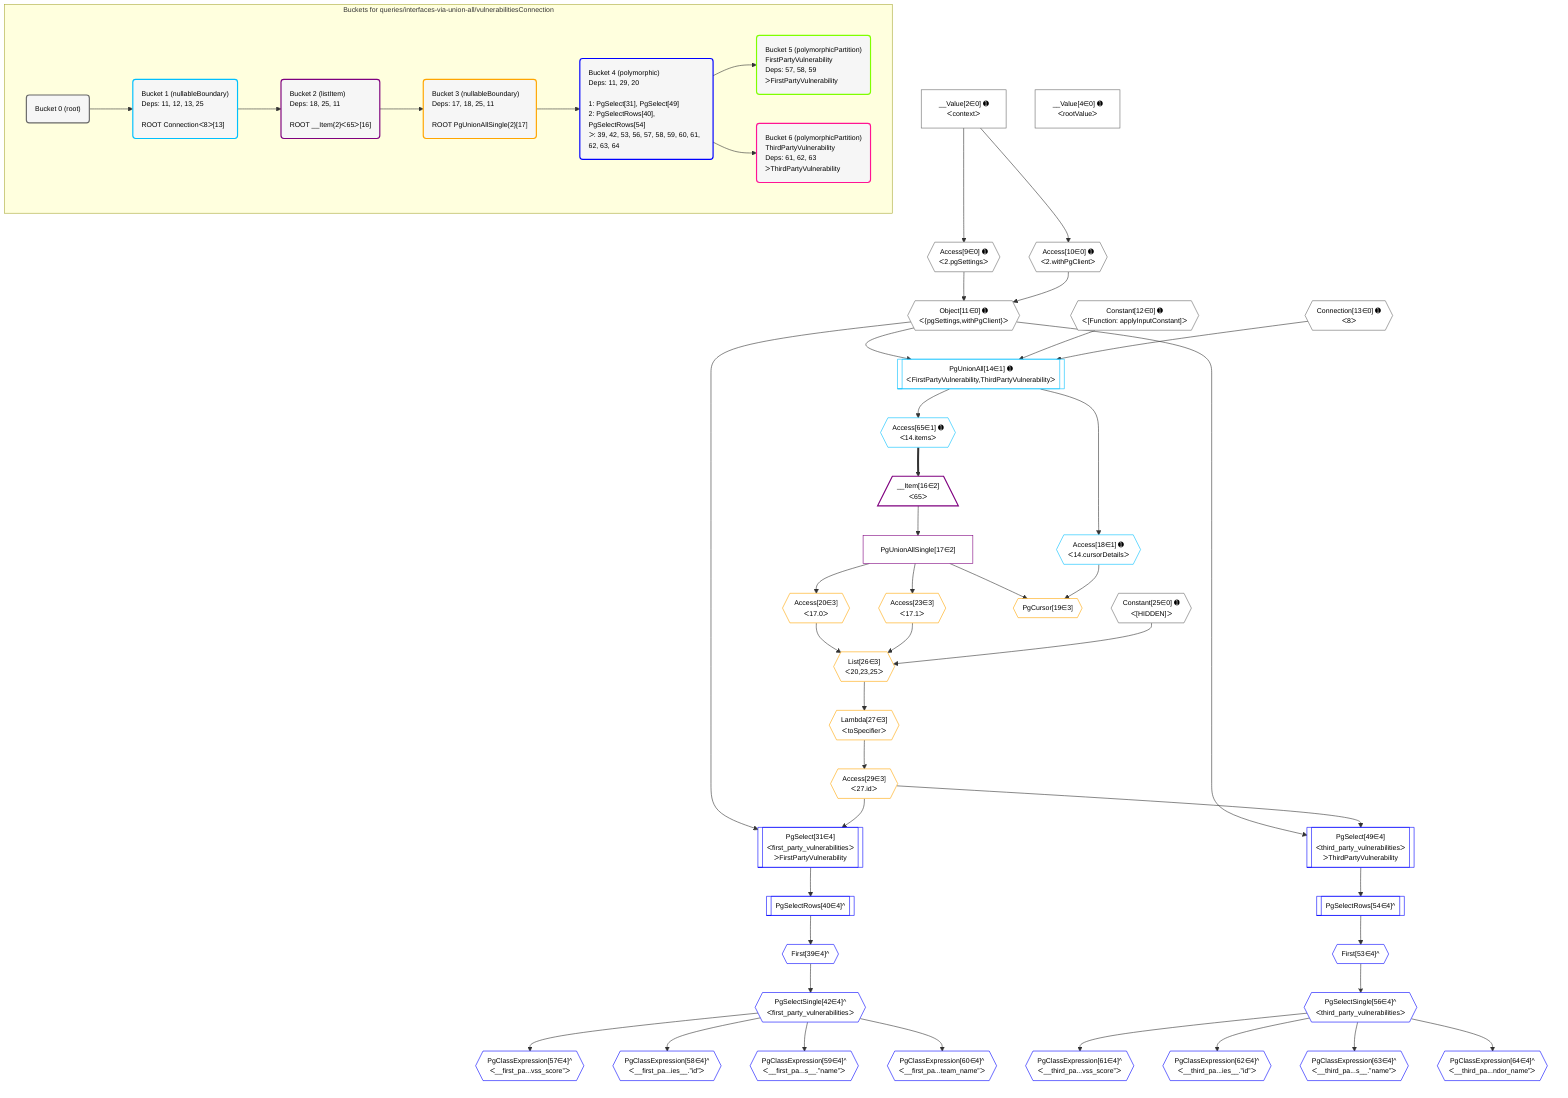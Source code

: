 %%{init: {'themeVariables': { 'fontSize': '12px'}}}%%
graph TD
    classDef path fill:#eee,stroke:#000,color:#000
    classDef plan fill:#fff,stroke-width:1px,color:#000
    classDef itemplan fill:#fff,stroke-width:2px,color:#000
    classDef unbatchedplan fill:#dff,stroke-width:1px,color:#000
    classDef sideeffectplan fill:#fcc,stroke-width:2px,color:#000
    classDef bucket fill:#f6f6f6,color:#000,stroke-width:2px,text-align:left

    subgraph "Buckets for queries/interfaces-via-union-all/vulnerabilitiesConnection"
    Bucket0("Bucket 0 (root)"):::bucket
    Bucket1("Bucket 1 (nullableBoundary)<br />Deps: 11, 12, 13, 25<br /><br />ROOT Connectionᐸ8ᐳ[13]"):::bucket
    Bucket2("Bucket 2 (listItem)<br />Deps: 18, 25, 11<br /><br />ROOT __Item{2}ᐸ65ᐳ[16]"):::bucket
    Bucket3("Bucket 3 (nullableBoundary)<br />Deps: 17, 18, 25, 11<br /><br />ROOT PgUnionAllSingle{2}[17]"):::bucket
    Bucket4("Bucket 4 (polymorphic)<br />Deps: 11, 29, 20<br /><br />1: PgSelect[31], PgSelect[49]<br />2: PgSelectRows[40], PgSelectRows[54]<br />ᐳ: 39, 42, 53, 56, 57, 58, 59, 60, 61, 62, 63, 64"):::bucket
    Bucket5("Bucket 5 (polymorphicPartition)<br />FirstPartyVulnerability<br />Deps: 57, 58, 59<br />ᐳFirstPartyVulnerability"):::bucket
    Bucket6("Bucket 6 (polymorphicPartition)<br />ThirdPartyVulnerability<br />Deps: 61, 62, 63<br />ᐳThirdPartyVulnerability"):::bucket
    end
    Bucket0 --> Bucket1
    Bucket1 --> Bucket2
    Bucket2 --> Bucket3
    Bucket3 --> Bucket4
    Bucket4 --> Bucket5 & Bucket6

    %% plan dependencies
    Object11{{"Object[11∈0] ➊<br />ᐸ{pgSettings,withPgClient}ᐳ"}}:::plan
    Access9{{"Access[9∈0] ➊<br />ᐸ2.pgSettingsᐳ"}}:::plan
    Access10{{"Access[10∈0] ➊<br />ᐸ2.withPgClientᐳ"}}:::plan
    Access9 & Access10 --> Object11
    __Value2["__Value[2∈0] ➊<br />ᐸcontextᐳ"]:::plan
    __Value2 --> Access9
    __Value2 --> Access10
    __Value4["__Value[4∈0] ➊<br />ᐸrootValueᐳ"]:::plan
    Constant12{{"Constant[12∈0] ➊<br />ᐸ[Function: applyInputConstant]ᐳ"}}:::plan
    Connection13{{"Connection[13∈0] ➊<br />ᐸ8ᐳ"}}:::plan
    Constant25{{"Constant[25∈0] ➊<br />ᐸ[HIDDEN]ᐳ"}}:::plan
    PgUnionAll14[["PgUnionAll[14∈1] ➊<br />ᐸFirstPartyVulnerability,ThirdPartyVulnerabilityᐳ"]]:::plan
    Object11 & Constant12 & Connection13 --> PgUnionAll14
    Access18{{"Access[18∈1] ➊<br />ᐸ14.cursorDetailsᐳ"}}:::plan
    PgUnionAll14 --> Access18
    Access65{{"Access[65∈1] ➊<br />ᐸ14.itemsᐳ"}}:::plan
    PgUnionAll14 --> Access65
    __Item16[/"__Item[16∈2]<br />ᐸ65ᐳ"\]:::itemplan
    Access65 ==> __Item16
    PgUnionAllSingle17["PgUnionAllSingle[17∈2]"]:::plan
    __Item16 --> PgUnionAllSingle17
    List26{{"List[26∈3]<br />ᐸ20,23,25ᐳ"}}:::plan
    Access20{{"Access[20∈3]<br />ᐸ17.0ᐳ"}}:::plan
    Access23{{"Access[23∈3]<br />ᐸ17.1ᐳ"}}:::plan
    Access20 & Access23 & Constant25 --> List26
    PgCursor19{{"PgCursor[19∈3]"}}:::plan
    PgUnionAllSingle17 & Access18 --> PgCursor19
    PgUnionAllSingle17 --> Access20
    PgUnionAllSingle17 --> Access23
    Lambda27{{"Lambda[27∈3]<br />ᐸtoSpecifierᐳ"}}:::plan
    List26 --> Lambda27
    Access29{{"Access[29∈3]<br />ᐸ27.idᐳ"}}:::plan
    Lambda27 --> Access29
    PgSelect31[["PgSelect[31∈4]<br />ᐸfirst_party_vulnerabilitiesᐳ<br />ᐳFirstPartyVulnerability"]]:::plan
    Object11 & Access29 --> PgSelect31
    PgSelect49[["PgSelect[49∈4]<br />ᐸthird_party_vulnerabilitiesᐳ<br />ᐳThirdPartyVulnerability"]]:::plan
    Object11 & Access29 --> PgSelect49
    First39{{"First[39∈4]^"}}:::plan
    PgSelectRows40[["PgSelectRows[40∈4]^"]]:::plan
    PgSelectRows40 --> First39
    PgSelect31 --> PgSelectRows40
    PgSelectSingle42{{"PgSelectSingle[42∈4]^<br />ᐸfirst_party_vulnerabilitiesᐳ"}}:::plan
    First39 --> PgSelectSingle42
    First53{{"First[53∈4]^"}}:::plan
    PgSelectRows54[["PgSelectRows[54∈4]^"]]:::plan
    PgSelectRows54 --> First53
    PgSelect49 --> PgSelectRows54
    PgSelectSingle56{{"PgSelectSingle[56∈4]^<br />ᐸthird_party_vulnerabilitiesᐳ"}}:::plan
    First53 --> PgSelectSingle56
    PgClassExpression57{{"PgClassExpression[57∈4]^<br />ᐸ__first_pa...vss_score”ᐳ"}}:::plan
    PgSelectSingle42 --> PgClassExpression57
    PgClassExpression58{{"PgClassExpression[58∈4]^<br />ᐸ__first_pa...ies__.”id”ᐳ"}}:::plan
    PgSelectSingle42 --> PgClassExpression58
    PgClassExpression59{{"PgClassExpression[59∈4]^<br />ᐸ__first_pa...s__.”name”ᐳ"}}:::plan
    PgSelectSingle42 --> PgClassExpression59
    PgClassExpression60{{"PgClassExpression[60∈4]^<br />ᐸ__first_pa...team_name”ᐳ"}}:::plan
    PgSelectSingle42 --> PgClassExpression60
    PgClassExpression61{{"PgClassExpression[61∈4]^<br />ᐸ__third_pa...vss_score”ᐳ"}}:::plan
    PgSelectSingle56 --> PgClassExpression61
    PgClassExpression62{{"PgClassExpression[62∈4]^<br />ᐸ__third_pa...ies__.”id”ᐳ"}}:::plan
    PgSelectSingle56 --> PgClassExpression62
    PgClassExpression63{{"PgClassExpression[63∈4]^<br />ᐸ__third_pa...s__.”name”ᐳ"}}:::plan
    PgSelectSingle56 --> PgClassExpression63
    PgClassExpression64{{"PgClassExpression[64∈4]^<br />ᐸ__third_pa...ndor_name”ᐳ"}}:::plan
    PgSelectSingle56 --> PgClassExpression64

    %% define steps
    classDef bucket0 stroke:#696969
    class Bucket0,__Value2,__Value4,Access9,Access10,Object11,Constant12,Connection13,Constant25 bucket0
    classDef bucket1 stroke:#00bfff
    class Bucket1,PgUnionAll14,Access18,Access65 bucket1
    classDef bucket2 stroke:#7f007f
    class Bucket2,__Item16,PgUnionAllSingle17 bucket2
    classDef bucket3 stroke:#ffa500
    class Bucket3,PgCursor19,Access20,Access23,List26,Lambda27,Access29 bucket3
    classDef bucket4 stroke:#0000ff
    class Bucket4,PgSelect31,First39,PgSelectRows40,PgSelectSingle42,PgSelect49,First53,PgSelectRows54,PgSelectSingle56,PgClassExpression57,PgClassExpression58,PgClassExpression59,PgClassExpression60,PgClassExpression61,PgClassExpression62,PgClassExpression63,PgClassExpression64 bucket4
    classDef bucket5 stroke:#7fff00
    class Bucket5 bucket5
    classDef bucket6 stroke:#ff1493
    class Bucket6 bucket6